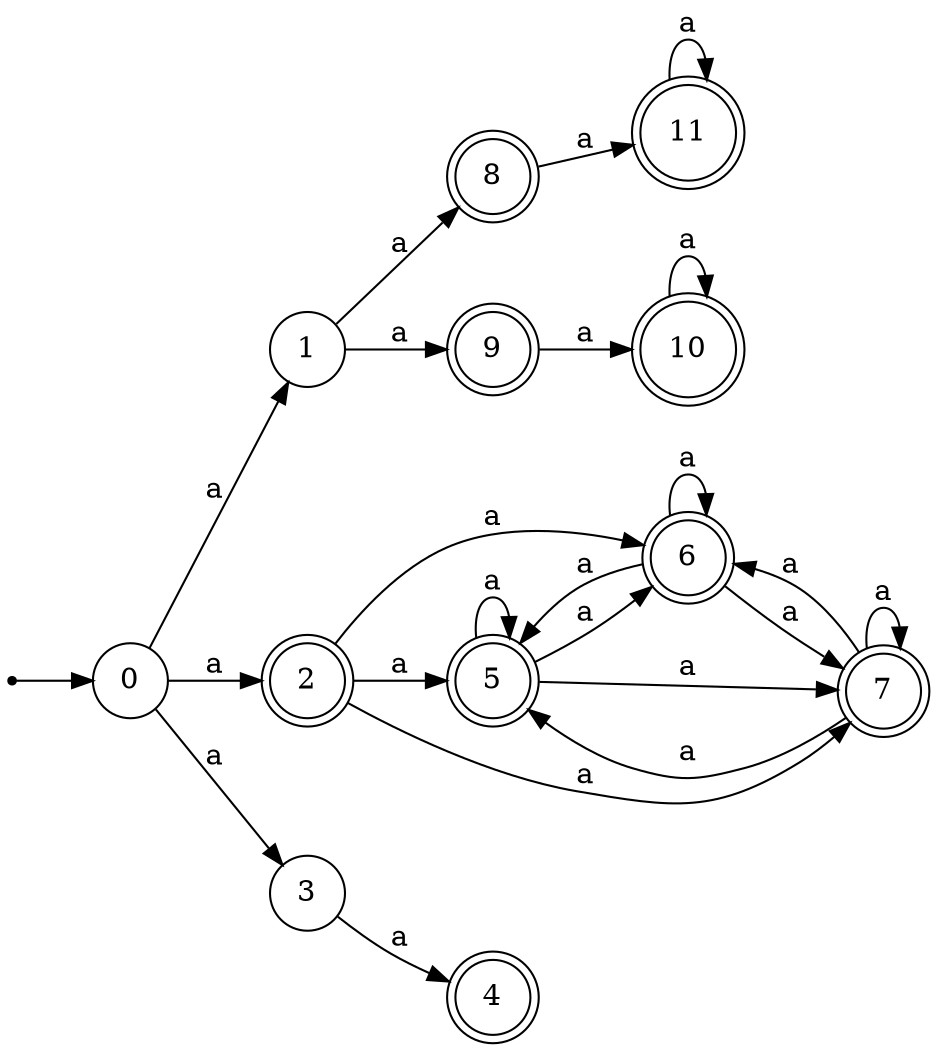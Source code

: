 digraph finite_state_machine {
rankdir=LR;
size="20,20";
node [shape = point]; "dummy0"
node [shape = circle]; "0";
"dummy0" -> "0";
node [shape = circle]; "1";
node [shape = doublecircle]; "2";node [shape = circle]; "3";
node [shape = doublecircle]; "4";node [shape = doublecircle]; "5";node [shape = doublecircle]; "6";node [shape = doublecircle]; "7";node [shape = doublecircle]; "8";node [shape = doublecircle]; "9";node [shape = doublecircle]; "10";node [shape = doublecircle]; "11";"0" -> "1" [label = "a"];
 "0" -> "2" [label = "a"];
 "0" -> "3" [label = "a"];
 "3" -> "4" [label = "a"];
 "2" -> "5" [label = "a"];
 "2" -> "6" [label = "a"];
 "2" -> "7" [label = "a"];
 "7" -> "5" [label = "a"];
 "7" -> "6" [label = "a"];
 "7" -> "7" [label = "a"];
 "6" -> "5" [label = "a"];
 "6" -> "6" [label = "a"];
 "6" -> "7" [label = "a"];
 "5" -> "5" [label = "a"];
 "5" -> "6" [label = "a"];
 "5" -> "7" [label = "a"];
 "1" -> "8" [label = "a"];
 "1" -> "9" [label = "a"];
 "9" -> "10" [label = "a"];
 "10" -> "10" [label = "a"];
 "8" -> "11" [label = "a"];
 "11" -> "11" [label = "a"];
 }
